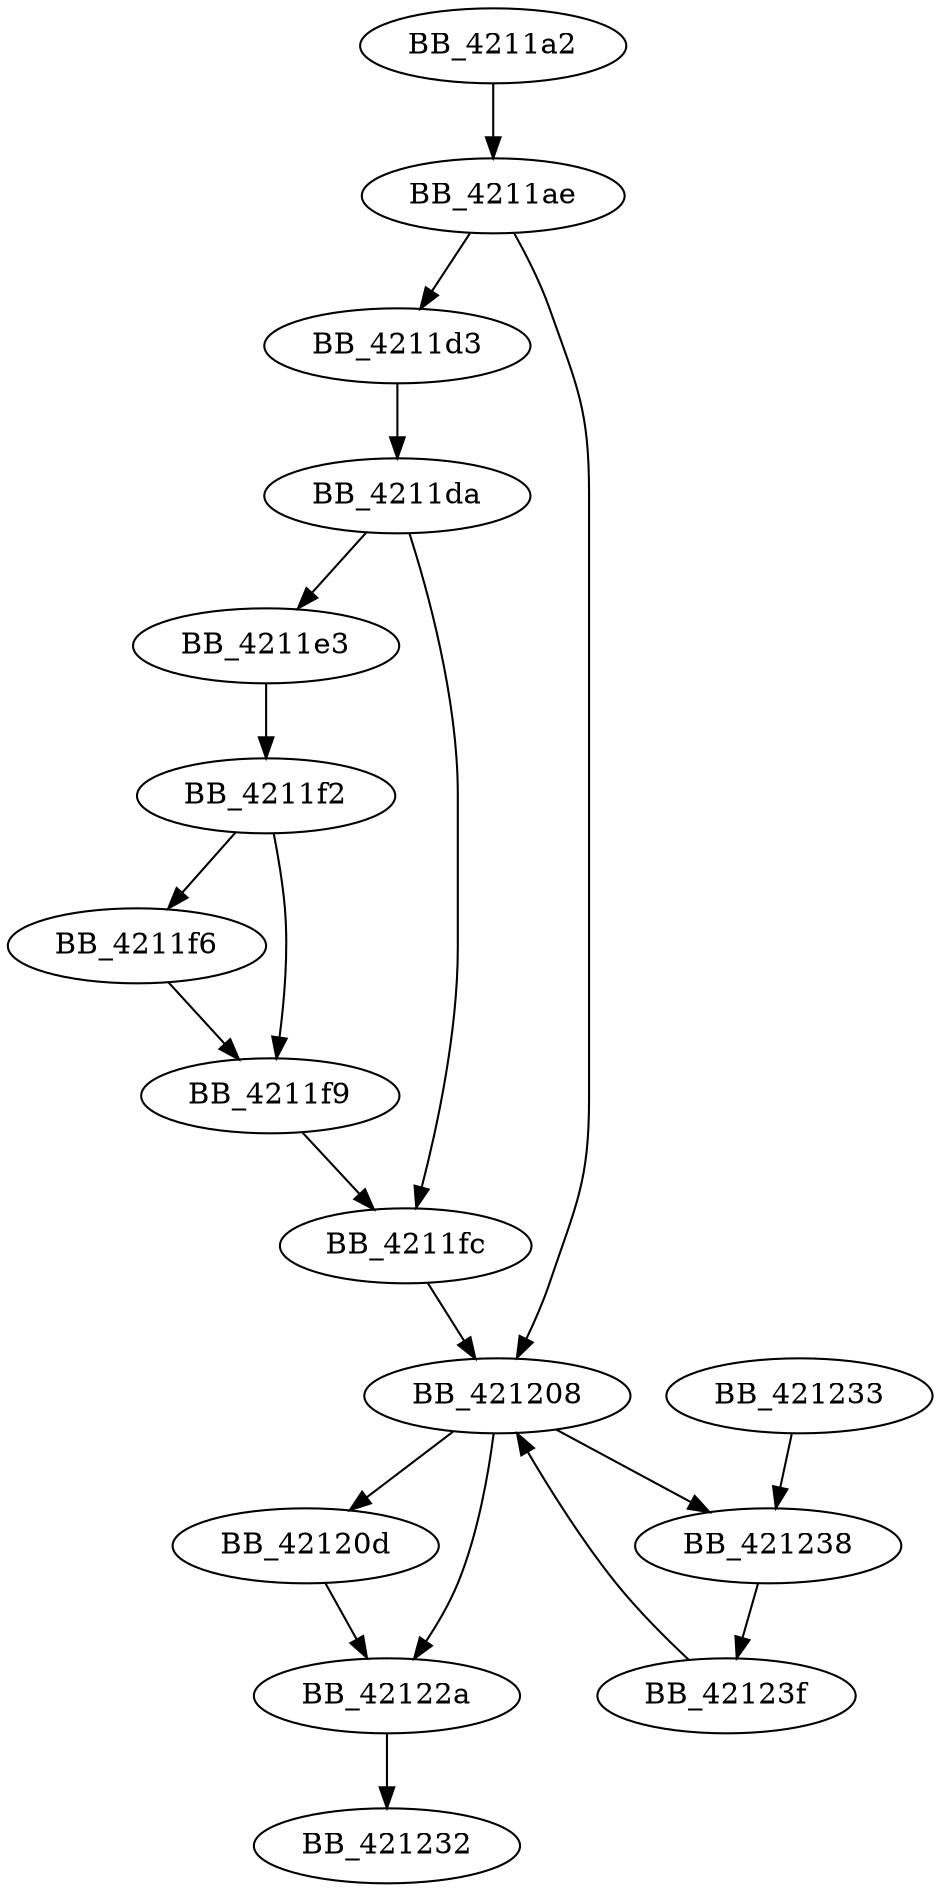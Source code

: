 DiGraph ___lock_fhandle{
BB_4211a2->BB_4211ae
BB_4211ae->BB_4211d3
BB_4211ae->BB_421208
BB_4211d3->BB_4211da
BB_4211da->BB_4211e3
BB_4211da->BB_4211fc
BB_4211e3->BB_4211f2
BB_4211f2->BB_4211f6
BB_4211f2->BB_4211f9
BB_4211f6->BB_4211f9
BB_4211f9->BB_4211fc
BB_4211fc->BB_421208
BB_421208->BB_42120d
BB_421208->BB_42122a
BB_421208->BB_421238
BB_42120d->BB_42122a
BB_42122a->BB_421232
BB_421233->BB_421238
BB_421238->BB_42123f
BB_42123f->BB_421208
}
